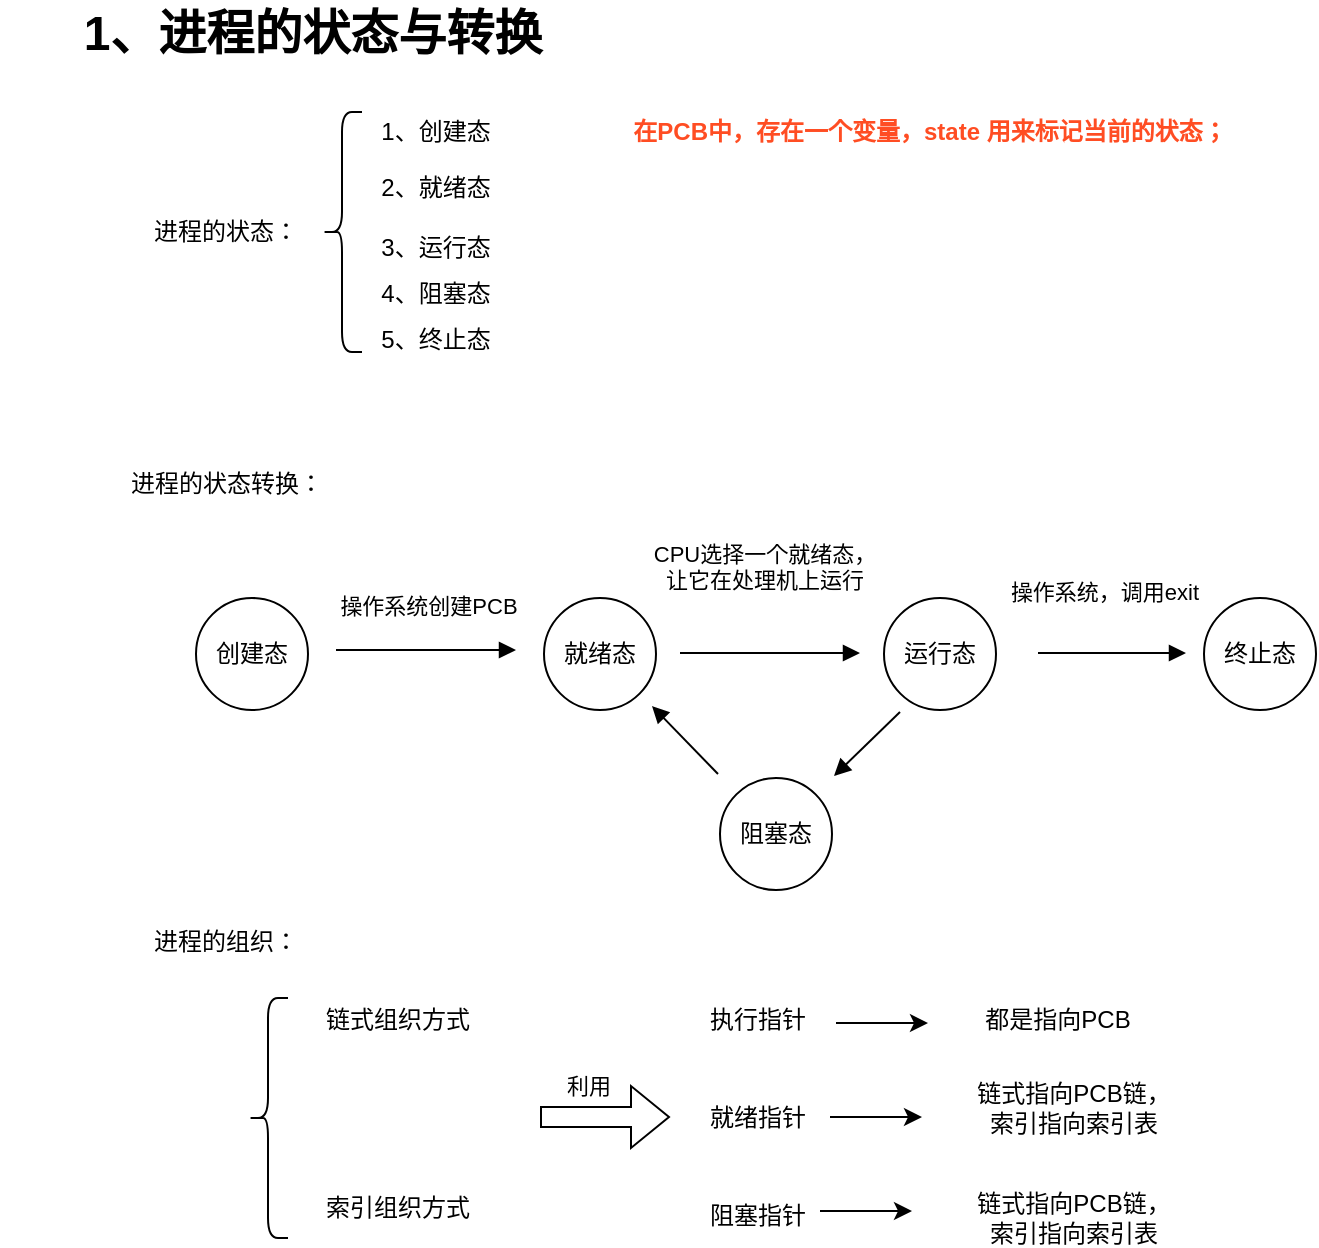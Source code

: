 <mxfile version="27.2.0">
  <diagram name="进程与线程" id="H9pHaS5DysN6NacVv_u8">
    <mxGraphModel dx="2857" dy="1349" grid="0" gridSize="10" guides="1" tooltips="1" connect="1" arrows="1" fold="1" page="0" pageScale="1" pageWidth="827" pageHeight="1169" math="0" shadow="0">
      <root>
        <mxCell id="0" />
        <mxCell id="1" parent="0" />
        <mxCell id="kZI3DuICkW-kZriLSzTb-1" value="&lt;div&gt;&lt;font style=&quot;font-size: 24px;&quot;&gt;&lt;b&gt;1、&lt;/b&gt;&lt;/font&gt;&lt;b&gt;&lt;font style=&quot;font-size: 24px;&quot;&gt;进程的状态与转换&lt;/font&gt;&lt;/b&gt;&lt;/div&gt;" style="text;html=1;align=center;verticalAlign=middle;whiteSpace=wrap;rounded=0;" parent="1" vertex="1">
          <mxGeometry x="-1975" y="-636" width="313" height="33" as="geometry" />
        </mxCell>
        <mxCell id="kZI3DuICkW-kZriLSzTb-2" value="&lt;div&gt;进程的状态：&lt;/div&gt;" style="text;html=1;align=center;verticalAlign=middle;whiteSpace=wrap;rounded=0;" parent="1" vertex="1">
          <mxGeometry x="-1903" y="-530" width="82" height="20" as="geometry" />
        </mxCell>
        <mxCell id="kZI3DuICkW-kZriLSzTb-3" value="" style="shape=curlyBracket;whiteSpace=wrap;html=1;rounded=1;labelPosition=left;verticalLabelPosition=middle;align=right;verticalAlign=middle;" parent="1" vertex="1">
          <mxGeometry x="-1814" y="-580" width="20" height="120" as="geometry" />
        </mxCell>
        <mxCell id="kZI3DuICkW-kZriLSzTb-4" value="1、创建态" style="text;html=1;align=center;verticalAlign=middle;whiteSpace=wrap;rounded=0;" parent="1" vertex="1">
          <mxGeometry x="-1787" y="-585" width="60" height="30" as="geometry" />
        </mxCell>
        <mxCell id="kZI3DuICkW-kZriLSzTb-5" value="2、就绪态" style="text;html=1;align=center;verticalAlign=middle;whiteSpace=wrap;rounded=0;" parent="1" vertex="1">
          <mxGeometry x="-1787" y="-557" width="60" height="30" as="geometry" />
        </mxCell>
        <mxCell id="kZI3DuICkW-kZriLSzTb-6" value="3、运行态" style="text;html=1;align=center;verticalAlign=middle;whiteSpace=wrap;rounded=0;" parent="1" vertex="1">
          <mxGeometry x="-1787" y="-527" width="60" height="30" as="geometry" />
        </mxCell>
        <mxCell id="kZI3DuICkW-kZriLSzTb-7" value="4、阻塞态" style="text;html=1;align=center;verticalAlign=middle;whiteSpace=wrap;rounded=0;" parent="1" vertex="1">
          <mxGeometry x="-1787" y="-504" width="60" height="30" as="geometry" />
        </mxCell>
        <mxCell id="kZI3DuICkW-kZriLSzTb-8" value="5、终止态" style="text;html=1;align=center;verticalAlign=middle;whiteSpace=wrap;rounded=0;" parent="1" vertex="1">
          <mxGeometry x="-1787" y="-481" width="60" height="30" as="geometry" />
        </mxCell>
        <mxCell id="kZI3DuICkW-kZriLSzTb-9" value="进程的状态转换：" style="text;html=1;align=center;verticalAlign=middle;whiteSpace=wrap;rounded=0;" parent="1" vertex="1">
          <mxGeometry x="-1917.5" y="-409" width="111" height="29" as="geometry" />
        </mxCell>
        <mxCell id="kZI3DuICkW-kZriLSzTb-10" value="创建态" style="ellipse;whiteSpace=wrap;html=1;aspect=fixed;" parent="1" vertex="1">
          <mxGeometry x="-1877" y="-337" width="56" height="56" as="geometry" />
        </mxCell>
        <mxCell id="kZI3DuICkW-kZriLSzTb-11" value="就绪态" style="ellipse;whiteSpace=wrap;html=1;aspect=fixed;" parent="1" vertex="1">
          <mxGeometry x="-1703" y="-337" width="56" height="56" as="geometry" />
        </mxCell>
        <mxCell id="kZI3DuICkW-kZriLSzTb-12" value="运行态" style="ellipse;whiteSpace=wrap;html=1;aspect=fixed;" parent="1" vertex="1">
          <mxGeometry x="-1533" y="-337" width="56" height="56" as="geometry" />
        </mxCell>
        <mxCell id="kZI3DuICkW-kZriLSzTb-13" value="终止态" style="ellipse;whiteSpace=wrap;html=1;aspect=fixed;" parent="1" vertex="1">
          <mxGeometry x="-1373" y="-337" width="56" height="56" as="geometry" />
        </mxCell>
        <mxCell id="kZI3DuICkW-kZriLSzTb-14" value="阻塞态" style="ellipse;whiteSpace=wrap;html=1;aspect=fixed;" parent="1" vertex="1">
          <mxGeometry x="-1615" y="-247" width="56" height="56" as="geometry" />
        </mxCell>
        <mxCell id="kZI3DuICkW-kZriLSzTb-15" value="操作系统创建PCB" style="html=1;verticalAlign=bottom;endArrow=block;curved=0;rounded=0;" parent="1" edge="1">
          <mxGeometry x="0.025" y="13" width="80" relative="1" as="geometry">
            <mxPoint x="-1807" y="-311" as="sourcePoint" />
            <mxPoint x="-1717" y="-311" as="targetPoint" />
            <mxPoint as="offset" />
          </mxGeometry>
        </mxCell>
        <mxCell id="kZI3DuICkW-kZriLSzTb-16" value="CPU选择一个就绪态，&lt;br&gt;让它在处理机上运行" style="html=1;verticalAlign=bottom;endArrow=block;curved=0;rounded=0;" parent="1" edge="1">
          <mxGeometry x="-0.067" y="29" width="80" relative="1" as="geometry">
            <mxPoint x="-1635" y="-309.5" as="sourcePoint" />
            <mxPoint x="-1545" y="-309.5" as="targetPoint" />
            <mxPoint y="1" as="offset" />
          </mxGeometry>
        </mxCell>
        <mxCell id="kZI3DuICkW-kZriLSzTb-17" value="操作系统，调用exit" style="html=1;verticalAlign=bottom;endArrow=block;curved=0;rounded=0;" parent="1" edge="1">
          <mxGeometry x="-0.108" y="23" width="80" relative="1" as="geometry">
            <mxPoint x="-1456" y="-309.5" as="sourcePoint" />
            <mxPoint x="-1382" y="-309.5" as="targetPoint" />
            <mxPoint y="1" as="offset" />
          </mxGeometry>
        </mxCell>
        <mxCell id="kZI3DuICkW-kZriLSzTb-18" value="&lt;div&gt;&lt;br&gt;&lt;/div&gt;&lt;div&gt;&lt;br&gt;&lt;/div&gt;" style="html=1;verticalAlign=bottom;endArrow=block;curved=0;rounded=0;" parent="1" edge="1">
          <mxGeometry x="-1" y="97" width="80" relative="1" as="geometry">
            <mxPoint x="-1525" y="-280" as="sourcePoint" />
            <mxPoint x="-1558" y="-248" as="targetPoint" />
            <mxPoint x="12" y="-16" as="offset" />
          </mxGeometry>
        </mxCell>
        <mxCell id="kZI3DuICkW-kZriLSzTb-19" value="" style="html=1;verticalAlign=bottom;endArrow=block;curved=0;rounded=0;" parent="1" edge="1">
          <mxGeometry x="0.748" y="69" width="80" relative="1" as="geometry">
            <mxPoint x="-1616" y="-249" as="sourcePoint" />
            <mxPoint x="-1649" y="-283" as="targetPoint" />
            <mxPoint y="-1" as="offset" />
          </mxGeometry>
        </mxCell>
        <mxCell id="iCcfDugHxCa6ZiFP5NxC-1" value="进程的组织：" style="text;html=1;align=center;verticalAlign=middle;whiteSpace=wrap;rounded=0;" vertex="1" parent="1">
          <mxGeometry x="-1902" y="-177" width="80" height="23" as="geometry" />
        </mxCell>
        <mxCell id="iCcfDugHxCa6ZiFP5NxC-2" value="" style="shape=curlyBracket;whiteSpace=wrap;html=1;rounded=1;labelPosition=left;verticalLabelPosition=middle;align=right;verticalAlign=middle;" vertex="1" parent="1">
          <mxGeometry x="-1851" y="-137" width="20" height="120" as="geometry" />
        </mxCell>
        <mxCell id="iCcfDugHxCa6ZiFP5NxC-3" value="链式组织方式" style="text;html=1;align=center;verticalAlign=middle;whiteSpace=wrap;rounded=0;" vertex="1" parent="1">
          <mxGeometry x="-1829" y="-141" width="106" height="30" as="geometry" />
        </mxCell>
        <mxCell id="iCcfDugHxCa6ZiFP5NxC-4" value="索引组织方式" style="text;html=1;align=center;verticalAlign=middle;whiteSpace=wrap;rounded=0;" vertex="1" parent="1">
          <mxGeometry x="-1829" y="-47" width="106" height="30" as="geometry" />
        </mxCell>
        <mxCell id="iCcfDugHxCa6ZiFP5NxC-5" value="" style="endArrow=classic;html=1;rounded=0;" edge="1" parent="1">
          <mxGeometry width="50" height="50" relative="1" as="geometry">
            <mxPoint x="-1557" y="-124.5" as="sourcePoint" />
            <mxPoint x="-1511" y="-124.5" as="targetPoint" />
          </mxGeometry>
        </mxCell>
        <mxCell id="iCcfDugHxCa6ZiFP5NxC-6" value="" style="endArrow=classic;html=1;rounded=0;" edge="1" parent="1">
          <mxGeometry width="50" height="50" relative="1" as="geometry">
            <mxPoint x="-1560" y="-77.5" as="sourcePoint" />
            <mxPoint x="-1514" y="-77.5" as="targetPoint" />
          </mxGeometry>
        </mxCell>
        <mxCell id="iCcfDugHxCa6ZiFP5NxC-7" value="" style="endArrow=classic;html=1;rounded=0;" edge="1" parent="1">
          <mxGeometry width="50" height="50" relative="1" as="geometry">
            <mxPoint x="-1565" y="-30.5" as="sourcePoint" />
            <mxPoint x="-1519" y="-30.5" as="targetPoint" />
          </mxGeometry>
        </mxCell>
        <mxCell id="iCcfDugHxCa6ZiFP5NxC-8" value="执行指针" style="text;html=1;align=center;verticalAlign=middle;whiteSpace=wrap;rounded=0;" vertex="1" parent="1">
          <mxGeometry x="-1626" y="-141" width="60" height="30" as="geometry" />
        </mxCell>
        <mxCell id="iCcfDugHxCa6ZiFP5NxC-9" value="就绪指针" style="text;html=1;align=center;verticalAlign=middle;whiteSpace=wrap;rounded=0;" vertex="1" parent="1">
          <mxGeometry x="-1626" y="-92" width="60" height="30" as="geometry" />
        </mxCell>
        <mxCell id="iCcfDugHxCa6ZiFP5NxC-10" value="阻塞指针" style="text;html=1;align=center;verticalAlign=middle;whiteSpace=wrap;rounded=0;" vertex="1" parent="1">
          <mxGeometry x="-1626" y="-43" width="60" height="30" as="geometry" />
        </mxCell>
        <mxCell id="iCcfDugHxCa6ZiFP5NxC-11" value="" style="shape=flexArrow;endArrow=classic;html=1;rounded=0;" edge="1" parent="1">
          <mxGeometry width="50" height="50" relative="1" as="geometry">
            <mxPoint x="-1705" y="-77.5" as="sourcePoint" />
            <mxPoint x="-1640" y="-77.5" as="targetPoint" />
          </mxGeometry>
        </mxCell>
        <mxCell id="iCcfDugHxCa6ZiFP5NxC-12" value="利用" style="edgeLabel;html=1;align=center;verticalAlign=middle;resizable=0;points=[];" vertex="1" connectable="0" parent="iCcfDugHxCa6ZiFP5NxC-11">
          <mxGeometry x="0.6" y="-7" relative="1" as="geometry">
            <mxPoint x="-28" y="-23" as="offset" />
          </mxGeometry>
        </mxCell>
        <mxCell id="iCcfDugHxCa6ZiFP5NxC-13" value="都是指向PCB" style="text;html=1;align=center;verticalAlign=middle;whiteSpace=wrap;rounded=0;" vertex="1" parent="1">
          <mxGeometry x="-1501" y="-141" width="110" height="29" as="geometry" />
        </mxCell>
        <mxCell id="iCcfDugHxCa6ZiFP5NxC-14" value="链式指向PCB链，索引指向索引表" style="text;html=1;align=center;verticalAlign=middle;whiteSpace=wrap;rounded=0;" vertex="1" parent="1">
          <mxGeometry x="-1493" y="-97" width="110" height="29" as="geometry" />
        </mxCell>
        <mxCell id="iCcfDugHxCa6ZiFP5NxC-15" value="链式指向PCB链，索引指向索引表" style="text;html=1;align=center;verticalAlign=middle;whiteSpace=wrap;rounded=0;" vertex="1" parent="1">
          <mxGeometry x="-1493" y="-42" width="110" height="29" as="geometry" />
        </mxCell>
        <mxCell id="iCcfDugHxCa6ZiFP5NxC-16" value="&lt;b style=&quot;color: generic-light-dark(rgb(220, 39, 28), rgb(237, 237, 237));&quot;&gt;&lt;span style=&quot;&quot;&gt;在PCB中，存在一个变量，state 用来标记当前的状态；&lt;/span&gt;&lt;/b&gt;" style="text;html=1;align=center;verticalAlign=middle;whiteSpace=wrap;rounded=0;fontColor=#FF4D23;" vertex="1" parent="1">
          <mxGeometry x="-1683" y="-590.5" width="346" height="41" as="geometry" />
        </mxCell>
      </root>
    </mxGraphModel>
  </diagram>
</mxfile>
